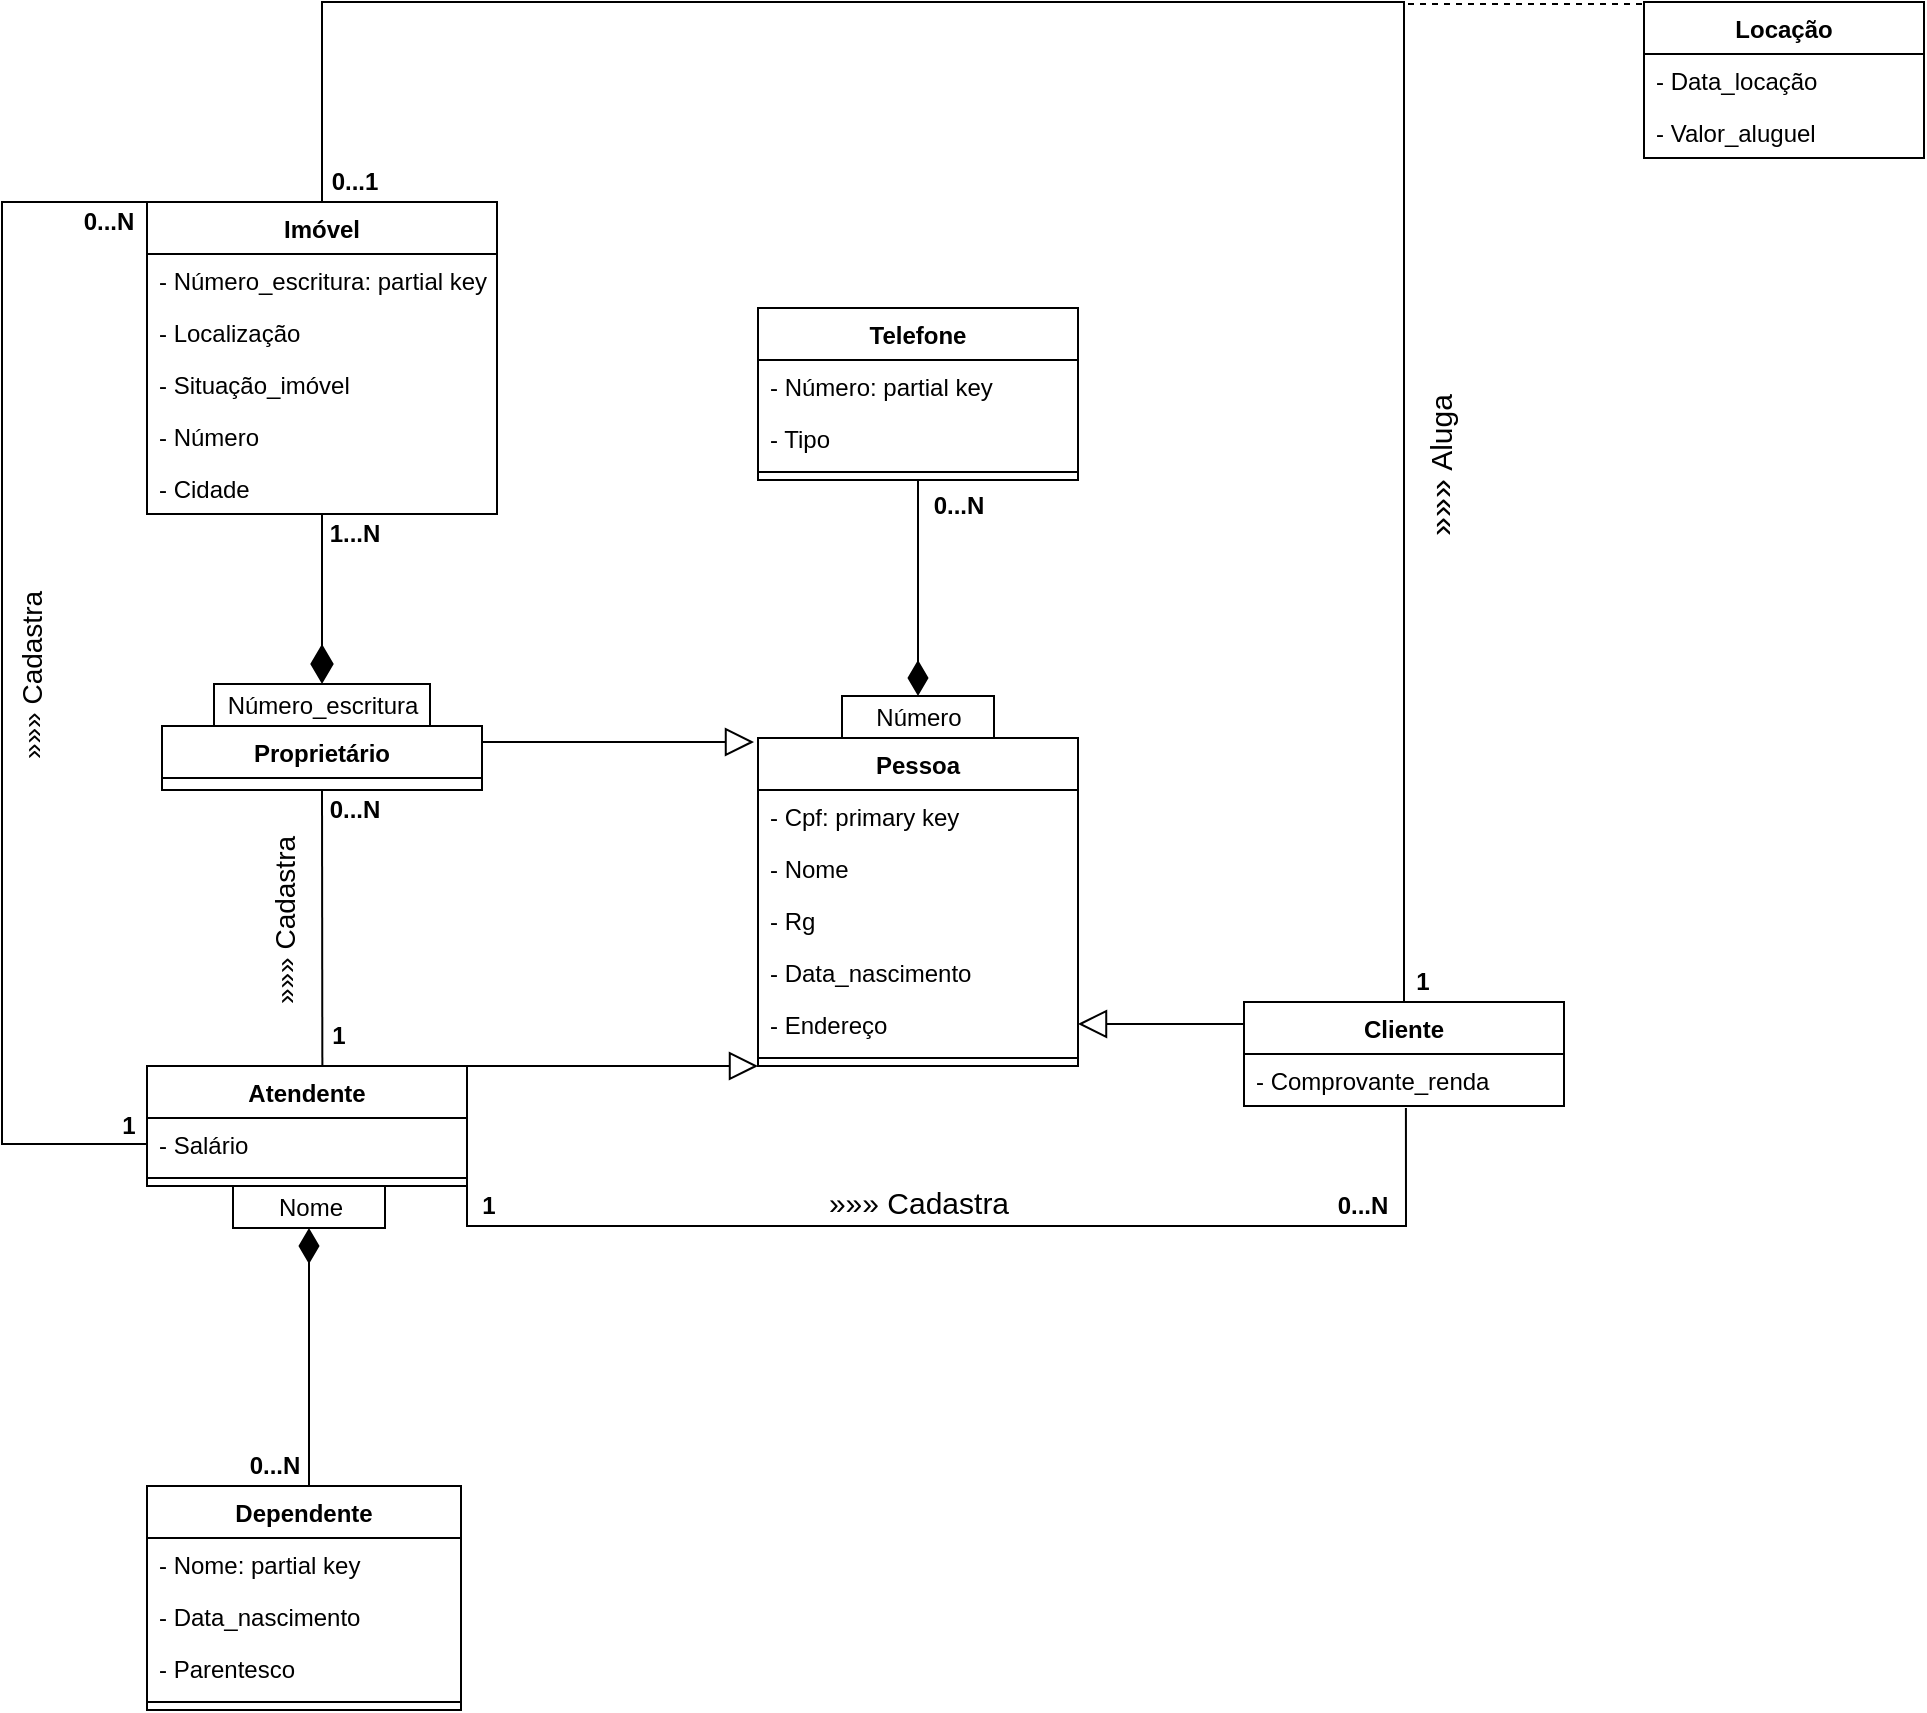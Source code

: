 <mxfile version="12.9.9" type="device"><diagram id="89AqyN9Fgb4NBVC13Tbi" name="Page-1"><mxGraphModel dx="3316" dy="822" grid="1" gridSize="10" guides="1" tooltips="1" connect="1" arrows="1" fold="1" page="1" pageScale="1" pageWidth="827" pageHeight="1169" math="0" shadow="0"><root><mxCell id="0"/><mxCell id="1" parent="0"/><mxCell id="GN1sQQxYRKIP4S92UfDZ-1" style="edgeStyle=orthogonalEdgeStyle;rounded=0;orthogonalLoop=1;jettySize=auto;html=1;entryX=0;entryY=1;entryDx=0;entryDy=0;endArrow=block;endFill=0;endSize=12;" parent="1" source="v8FaQC_urAOkk7mTQIcv-8" target="v8FaQC_urAOkk7mTQIcv-1" edge="1"><mxGeometry relative="1" as="geometry"><Array as="points"><mxPoint x="-780" y="602"/><mxPoint x="-780" y="602"/></Array><mxPoint x="-1100" y="602" as="targetPoint"/></mxGeometry></mxCell><mxCell id="v8FaQC_urAOkk7mTQIcv-18" style="edgeStyle=orthogonalEdgeStyle;rounded=0;orthogonalLoop=1;jettySize=auto;html=1;entryX=0.5;entryY=1;entryDx=0;entryDy=0;startSize=15;endArrow=diamondThin;endFill=1;endSize=15;" parent="1" source="v8FaQC_urAOkk7mTQIcv-13" target="v8FaQC_urAOkk7mTQIcv-17" edge="1"><mxGeometry relative="1" as="geometry"><Array as="points"><mxPoint x="-926" y="812"/></Array></mxGeometry></mxCell><mxCell id="tJ8mOcIdVf90PDD2G8Zy-51" value="Locação" style="swimlane;fontStyle=1;childLayout=stackLayout;horizontal=1;startSize=26;fillColor=none;horizontalStack=0;resizeParent=1;resizeParentMax=0;resizeLast=0;collapsible=1;marginBottom=0;strokeWidth=1;" parent="1" vertex="1"><mxGeometry x="-259" y="70" width="140" height="78" as="geometry"/></mxCell><mxCell id="tJ8mOcIdVf90PDD2G8Zy-52" value="- Data_locação" style="text;strokeColor=none;fillColor=none;align=left;verticalAlign=top;spacingLeft=4;spacingRight=4;overflow=hidden;rotatable=0;points=[[0,0.5],[1,0.5]];portConstraint=eastwest;" parent="tJ8mOcIdVf90PDD2G8Zy-51" vertex="1"><mxGeometry y="26" width="140" height="26" as="geometry"/></mxCell><mxCell id="tJ8mOcIdVf90PDD2G8Zy-56" value="- Valor_aluguel" style="text;strokeColor=none;fillColor=none;align=left;verticalAlign=top;spacingLeft=4;spacingRight=4;overflow=hidden;rotatable=0;points=[[0,0.5],[1,0.5]];portConstraint=eastwest;" parent="tJ8mOcIdVf90PDD2G8Zy-51" vertex="1"><mxGeometry y="52" width="140" height="26" as="geometry"/></mxCell><mxCell id="v8FaQC_urAOkk7mTQIcv-17" value="Nome" style="html=1;" parent="1" vertex="1"><mxGeometry x="-964.5" y="662" width="76" height="21" as="geometry"/></mxCell><mxCell id="v8FaQC_urAOkk7mTQIcv-19" value="0...N" style="text;html=1;align=center;verticalAlign=middle;resizable=0;points=[];autosize=1;fontStyle=1" parent="1" vertex="1"><mxGeometry x="-964.5" y="792" width="40" height="20" as="geometry"/></mxCell><mxCell id="v8FaQC_urAOkk7mTQIcv-54" style="edgeStyle=none;rounded=0;orthogonalLoop=1;jettySize=auto;html=1;startSize=12;endArrow=block;endFill=0;endSize=12;exitX=1;exitY=0.25;exitDx=0;exitDy=0;" parent="1" source="v8FaQC_urAOkk7mTQIcv-50" edge="1"><mxGeometry relative="1" as="geometry"><mxPoint x="-704" y="440" as="targetPoint"/><Array as="points"/></mxGeometry></mxCell><mxCell id="v8FaQC_urAOkk7mTQIcv-64" style="edgeStyle=none;rounded=0;orthogonalLoop=1;jettySize=auto;html=1;entryX=0.5;entryY=0;entryDx=0;entryDy=0;startSize=15;endArrow=diamondThin;endFill=1;endSize=15;" parent="1" source="v8FaQC_urAOkk7mTQIcv-58" target="v8FaQC_urAOkk7mTQIcv-63" edge="1"><mxGeometry relative="1" as="geometry"/></mxCell><mxCell id="v8FaQC_urAOkk7mTQIcv-63" value="Número" style="html=1;" parent="1" vertex="1"><mxGeometry x="-660" y="417" width="76" height="21" as="geometry"/></mxCell><mxCell id="v8FaQC_urAOkk7mTQIcv-65" value="0...N" style="text;html=1;align=center;verticalAlign=middle;resizable=0;points=[];autosize=1;fontStyle=1" parent="1" vertex="1"><mxGeometry x="-622" y="312" width="40" height="20" as="geometry"/></mxCell><mxCell id="tJ8mOcIdVf90PDD2G8Zy-7" style="edgeStyle=orthogonalEdgeStyle;rounded=0;orthogonalLoop=1;jettySize=auto;html=1;entryX=1;entryY=0.5;entryDx=0;entryDy=0;endArrow=block;endFill=0;endSize=12;exitX=0;exitY=0.25;exitDx=0;exitDy=0;" parent="1" source="tJ8mOcIdVf90PDD2G8Zy-1" target="v8FaQC_urAOkk7mTQIcv-57" edge="1"><mxGeometry relative="1" as="geometry"><Array as="points"><mxPoint x="-459" y="581"/></Array><mxPoint x="-449" y="448.029" as="sourcePoint"/><mxPoint x="-532" y="448" as="targetPoint"/></mxGeometry></mxCell><mxCell id="tJ8mOcIdVf90PDD2G8Zy-32" value="1...N" style="text;html=1;align=center;verticalAlign=middle;resizable=0;points=[];autosize=1;fontStyle=1" parent="1" vertex="1"><mxGeometry x="-924.5" y="326" width="40" height="20" as="geometry"/></mxCell><mxCell id="tJ8mOcIdVf90PDD2G8Zy-36" style="edgeStyle=orthogonalEdgeStyle;rounded=0;orthogonalLoop=1;jettySize=auto;html=1;startArrow=none;startFill=0;startSize=13;endArrow=diamondThin;endFill=1;endSize=17;entryX=0.5;entryY=0;entryDx=0;entryDy=0;" parent="1" source="tJ8mOcIdVf90PDD2G8Zy-9" target="tJ8mOcIdVf90PDD2G8Zy-37" edge="1"><mxGeometry relative="1" as="geometry"><mxPoint x="-930" y="382" as="targetPoint"/></mxGeometry></mxCell><mxCell id="tJ8mOcIdVf90PDD2G8Zy-37" value="Número_escritura" style="html=1;" parent="1" vertex="1"><mxGeometry x="-974" y="411" width="108" height="21" as="geometry"/></mxCell><mxCell id="tJ8mOcIdVf90PDD2G8Zy-44" style="rounded=0;orthogonalLoop=1;jettySize=auto;html=1;startArrow=none;startFill=0;startSize=13;endArrow=none;endFill=0;endSize=17;exitX=0.5;exitY=1;exitDx=0;exitDy=0;entryX=0.548;entryY=0.007;entryDx=0;entryDy=0;entryPerimeter=0;" parent="1" source="v8FaQC_urAOkk7mTQIcv-50" target="v8FaQC_urAOkk7mTQIcv-8" edge="1"><mxGeometry relative="1" as="geometry"><mxPoint x="-1133.002" y="559.995" as="sourcePoint"/><mxPoint x="-1007" y="602" as="targetPoint"/></mxGeometry></mxCell><mxCell id="tJ8mOcIdVf90PDD2G8Zy-47" style="rounded=0;orthogonalLoop=1;jettySize=auto;html=1;entryX=0;entryY=0;entryDx=0;entryDy=0;startArrow=none;startFill=0;startSize=13;endArrow=none;endFill=0;endSize=17;exitX=0;exitY=0.5;exitDx=0;exitDy=0;" parent="1" source="v8FaQC_urAOkk7mTQIcv-9" target="tJ8mOcIdVf90PDD2G8Zy-9" edge="1"><mxGeometry relative="1" as="geometry"><mxPoint x="-1134.024" y="535.005" as="sourcePoint"/><Array as="points"><mxPoint x="-1080" y="641"/><mxPoint x="-1080" y="470"/><mxPoint x="-1080" y="320"/><mxPoint x="-1080" y="260"/><mxPoint x="-1080" y="170"/><mxPoint x="-1040" y="170"/></Array></mxGeometry></mxCell><mxCell id="tJ8mOcIdVf90PDD2G8Zy-48" style="edgeStyle=orthogonalEdgeStyle;rounded=0;orthogonalLoop=1;jettySize=auto;html=1;entryX=0.506;entryY=1.038;entryDx=0;entryDy=0;entryPerimeter=0;startArrow=none;startFill=0;startSize=13;endArrow=none;endFill=0;endSize=17;exitX=1;exitY=1;exitDx=0;exitDy=0;" parent="1" source="v8FaQC_urAOkk7mTQIcv-8" target="tJ8mOcIdVf90PDD2G8Zy-6" edge="1"><mxGeometry relative="1" as="geometry"/></mxCell><mxCell id="tJ8mOcIdVf90PDD2G8Zy-49" style="edgeStyle=none;rounded=0;orthogonalLoop=1;jettySize=auto;html=1;entryX=0.5;entryY=0;entryDx=0;entryDy=0;startArrow=none;startFill=0;startSize=13;endArrow=none;endFill=0;endSize=17;" parent="1" source="tJ8mOcIdVf90PDD2G8Zy-1" target="tJ8mOcIdVf90PDD2G8Zy-9" edge="1"><mxGeometry relative="1" as="geometry"><Array as="points"><mxPoint x="-379" y="70"/><mxPoint x="-920" y="70"/></Array></mxGeometry></mxCell><mxCell id="tJ8mOcIdVf90PDD2G8Zy-1" value="Cliente" style="swimlane;fontStyle=1;align=center;verticalAlign=top;childLayout=stackLayout;horizontal=1;startSize=26;horizontalStack=0;resizeParent=1;resizeParentMax=0;resizeLast=0;collapsible=1;marginBottom=0;" parent="1" vertex="1"><mxGeometry x="-459" y="570" width="160" height="52" as="geometry"/></mxCell><mxCell id="tJ8mOcIdVf90PDD2G8Zy-6" value="- Comprovante_renda" style="text;strokeColor=none;fillColor=none;align=left;verticalAlign=top;spacingLeft=4;spacingRight=4;overflow=hidden;rotatable=0;points=[[0,0.5],[1,0.5]];portConstraint=eastwest;" parent="tJ8mOcIdVf90PDD2G8Zy-1" vertex="1"><mxGeometry y="26" width="160" height="26" as="geometry"/></mxCell><mxCell id="v8FaQC_urAOkk7mTQIcv-1" value="Pessoa" style="swimlane;fontStyle=1;align=center;verticalAlign=top;childLayout=stackLayout;horizontal=1;startSize=26;horizontalStack=0;resizeParent=1;resizeParentMax=0;resizeLast=0;collapsible=1;marginBottom=0;" parent="1" vertex="1"><mxGeometry x="-702" y="438" width="160" height="164" as="geometry"/></mxCell><mxCell id="v8FaQC_urAOkk7mTQIcv-2" value="- Cpf: primary key" style="text;strokeColor=none;fillColor=none;align=left;verticalAlign=top;spacingLeft=4;spacingRight=4;overflow=hidden;rotatable=0;points=[[0,0.5],[1,0.5]];portConstraint=eastwest;" parent="v8FaQC_urAOkk7mTQIcv-1" vertex="1"><mxGeometry y="26" width="160" height="26" as="geometry"/></mxCell><mxCell id="v8FaQC_urAOkk7mTQIcv-5" value="- Nome" style="text;strokeColor=none;fillColor=none;align=left;verticalAlign=top;spacingLeft=4;spacingRight=4;overflow=hidden;rotatable=0;points=[[0,0.5],[1,0.5]];portConstraint=eastwest;" parent="v8FaQC_urAOkk7mTQIcv-1" vertex="1"><mxGeometry y="52" width="160" height="26" as="geometry"/></mxCell><mxCell id="v8FaQC_urAOkk7mTQIcv-6" value="- Rg" style="text;strokeColor=none;fillColor=none;align=left;verticalAlign=top;spacingLeft=4;spacingRight=4;overflow=hidden;rotatable=0;points=[[0,0.5],[1,0.5]];portConstraint=eastwest;" parent="v8FaQC_urAOkk7mTQIcv-1" vertex="1"><mxGeometry y="78" width="160" height="26" as="geometry"/></mxCell><mxCell id="v8FaQC_urAOkk7mTQIcv-7" value="- Data_nascimento" style="text;strokeColor=none;fillColor=none;align=left;verticalAlign=top;spacingLeft=4;spacingRight=4;overflow=hidden;rotatable=0;points=[[0,0.5],[1,0.5]];portConstraint=eastwest;" parent="v8FaQC_urAOkk7mTQIcv-1" vertex="1"><mxGeometry y="104" width="160" height="26" as="geometry"/></mxCell><mxCell id="v8FaQC_urAOkk7mTQIcv-57" value="- Endereço" style="text;strokeColor=none;fillColor=none;align=left;verticalAlign=top;spacingLeft=4;spacingRight=4;overflow=hidden;rotatable=0;points=[[0,0.5],[1,0.5]];portConstraint=eastwest;" parent="v8FaQC_urAOkk7mTQIcv-1" vertex="1"><mxGeometry y="130" width="160" height="26" as="geometry"/></mxCell><mxCell id="v8FaQC_urAOkk7mTQIcv-3" value="" style="line;strokeWidth=1;fillColor=none;align=left;verticalAlign=middle;spacingTop=-1;spacingLeft=3;spacingRight=3;rotatable=0;labelPosition=right;points=[];portConstraint=eastwest;" parent="v8FaQC_urAOkk7mTQIcv-1" vertex="1"><mxGeometry y="156" width="160" height="8" as="geometry"/></mxCell><mxCell id="v8FaQC_urAOkk7mTQIcv-58" value="Telefone" style="swimlane;fontStyle=1;align=center;verticalAlign=top;childLayout=stackLayout;horizontal=1;startSize=26;horizontalStack=0;resizeParent=1;resizeParentMax=0;resizeLast=0;collapsible=1;marginBottom=0;" parent="1" vertex="1"><mxGeometry x="-702" y="223" width="160" height="86" as="geometry"/></mxCell><mxCell id="v8FaQC_urAOkk7mTQIcv-59" value="- Número: partial key" style="text;strokeColor=none;fillColor=none;align=left;verticalAlign=top;spacingLeft=4;spacingRight=4;overflow=hidden;rotatable=0;points=[[0,0.5],[1,0.5]];portConstraint=eastwest;" parent="v8FaQC_urAOkk7mTQIcv-58" vertex="1"><mxGeometry y="26" width="160" height="26" as="geometry"/></mxCell><mxCell id="v8FaQC_urAOkk7mTQIcv-62" value="- Tipo" style="text;strokeColor=none;fillColor=none;align=left;verticalAlign=top;spacingLeft=4;spacingRight=4;overflow=hidden;rotatable=0;points=[[0,0.5],[1,0.5]];portConstraint=eastwest;" parent="v8FaQC_urAOkk7mTQIcv-58" vertex="1"><mxGeometry y="52" width="160" height="26" as="geometry"/></mxCell><mxCell id="v8FaQC_urAOkk7mTQIcv-60" value="" style="line;strokeWidth=1;fillColor=none;align=left;verticalAlign=middle;spacingTop=-1;spacingLeft=3;spacingRight=3;rotatable=0;labelPosition=right;points=[];portConstraint=eastwest;" parent="v8FaQC_urAOkk7mTQIcv-58" vertex="1"><mxGeometry y="78" width="160" height="8" as="geometry"/></mxCell><mxCell id="v8FaQC_urAOkk7mTQIcv-50" value="Proprietário" style="swimlane;fontStyle=1;align=center;verticalAlign=top;childLayout=stackLayout;horizontal=1;startSize=26;horizontalStack=0;resizeParent=1;resizeParentMax=0;resizeLast=0;collapsible=1;marginBottom=0;" parent="1" vertex="1"><mxGeometry x="-1000" y="432" width="160" height="32" as="geometry"/></mxCell><mxCell id="tJ8mOcIdVf90PDD2G8Zy-9" value="Imóvel" style="swimlane;fontStyle=1;align=center;verticalAlign=top;childLayout=stackLayout;horizontal=1;startSize=26;horizontalStack=0;resizeParent=1;resizeParentMax=0;resizeLast=0;collapsible=1;marginBottom=0;" parent="1" vertex="1"><mxGeometry x="-1007.5" y="170" width="175" height="156" as="geometry"/></mxCell><mxCell id="tJ8mOcIdVf90PDD2G8Zy-35" value="- Número_escritura: partial key" style="text;strokeColor=none;fillColor=none;align=left;verticalAlign=top;spacingLeft=4;spacingRight=4;overflow=hidden;rotatable=0;points=[[0,0.5],[1,0.5]];portConstraint=eastwest;" parent="tJ8mOcIdVf90PDD2G8Zy-9" vertex="1"><mxGeometry y="26" width="175" height="26" as="geometry"/></mxCell><mxCell id="tJ8mOcIdVf90PDD2G8Zy-34" value="- Localização" style="text;strokeColor=none;fillColor=none;align=left;verticalAlign=top;spacingLeft=4;spacingRight=4;overflow=hidden;rotatable=0;points=[[0,0.5],[1,0.5]];portConstraint=eastwest;" parent="tJ8mOcIdVf90PDD2G8Zy-9" vertex="1"><mxGeometry y="52" width="175" height="26" as="geometry"/></mxCell><mxCell id="tJ8mOcIdVf90PDD2G8Zy-10" value="- Situação_imóvel" style="text;strokeColor=none;fillColor=none;align=left;verticalAlign=top;spacingLeft=4;spacingRight=4;overflow=hidden;rotatable=0;points=[[0,0.5],[1,0.5]];portConstraint=eastwest;" parent="tJ8mOcIdVf90PDD2G8Zy-9" vertex="1"><mxGeometry y="78" width="175" height="26" as="geometry"/></mxCell><mxCell id="tJ8mOcIdVf90PDD2G8Zy-12" value="- Número" style="text;strokeColor=none;fillColor=none;align=left;verticalAlign=top;spacingLeft=4;spacingRight=4;overflow=hidden;rotatable=0;points=[[0,0.5],[1,0.5]];portConstraint=eastwest;" parent="tJ8mOcIdVf90PDD2G8Zy-9" vertex="1"><mxGeometry y="104" width="175" height="26" as="geometry"/></mxCell><mxCell id="tJ8mOcIdVf90PDD2G8Zy-13" value="- Cidade" style="text;strokeColor=none;fillColor=none;align=left;verticalAlign=top;spacingLeft=4;spacingRight=4;overflow=hidden;rotatable=0;points=[[0,0.5],[1,0.5]];portConstraint=eastwest;" parent="tJ8mOcIdVf90PDD2G8Zy-9" vertex="1"><mxGeometry y="130" width="175" height="26" as="geometry"/></mxCell><mxCell id="v8FaQC_urAOkk7mTQIcv-8" value="Atendente" style="swimlane;fontStyle=1;align=center;verticalAlign=top;childLayout=stackLayout;horizontal=1;startSize=26;horizontalStack=0;resizeParent=1;resizeParentMax=0;resizeLast=0;collapsible=1;marginBottom=0;" parent="1" vertex="1"><mxGeometry x="-1007.5" y="602" width="160" height="60" as="geometry"/></mxCell><mxCell id="v8FaQC_urAOkk7mTQIcv-9" value="- Salário" style="text;strokeColor=none;fillColor=none;align=left;verticalAlign=top;spacingLeft=4;spacingRight=4;overflow=hidden;rotatable=0;points=[[0,0.5],[1,0.5]];portConstraint=eastwest;" parent="v8FaQC_urAOkk7mTQIcv-8" vertex="1"><mxGeometry y="26" width="160" height="26" as="geometry"/></mxCell><mxCell id="v8FaQC_urAOkk7mTQIcv-10" value="" style="line;strokeWidth=1;fillColor=none;align=left;verticalAlign=middle;spacingTop=-1;spacingLeft=3;spacingRight=3;rotatable=0;labelPosition=right;points=[];portConstraint=eastwest;" parent="v8FaQC_urAOkk7mTQIcv-8" vertex="1"><mxGeometry y="52" width="160" height="8" as="geometry"/></mxCell><mxCell id="v8FaQC_urAOkk7mTQIcv-13" value="Dependente" style="swimlane;fontStyle=1;align=center;verticalAlign=top;childLayout=stackLayout;horizontal=1;startSize=26;horizontalStack=0;resizeParent=1;resizeParentMax=0;resizeLast=0;collapsible=1;marginBottom=0;" parent="1" vertex="1"><mxGeometry x="-1007.5" y="812" width="157" height="112" as="geometry"/></mxCell><mxCell id="v8FaQC_urAOkk7mTQIcv-14" value="- Nome: partial key" style="text;strokeColor=none;fillColor=none;align=left;verticalAlign=top;spacingLeft=4;spacingRight=4;overflow=hidden;rotatable=0;points=[[0,0.5],[1,0.5]];portConstraint=eastwest;" parent="v8FaQC_urAOkk7mTQIcv-13" vertex="1"><mxGeometry y="26" width="157" height="26" as="geometry"/></mxCell><mxCell id="v8FaQC_urAOkk7mTQIcv-20" value="- Data_nascimento" style="text;strokeColor=none;fillColor=none;align=left;verticalAlign=top;spacingLeft=4;spacingRight=4;overflow=hidden;rotatable=0;points=[[0,0.5],[1,0.5]];portConstraint=eastwest;" parent="v8FaQC_urAOkk7mTQIcv-13" vertex="1"><mxGeometry y="52" width="157" height="26" as="geometry"/></mxCell><mxCell id="v8FaQC_urAOkk7mTQIcv-21" value="- Parentesco" style="text;strokeColor=none;fillColor=none;align=left;verticalAlign=top;spacingLeft=4;spacingRight=4;overflow=hidden;rotatable=0;points=[[0,0.5],[1,0.5]];portConstraint=eastwest;" parent="v8FaQC_urAOkk7mTQIcv-13" vertex="1"><mxGeometry y="78" width="157" height="26" as="geometry"/></mxCell><mxCell id="v8FaQC_urAOkk7mTQIcv-15" value="" style="line;strokeWidth=1;fillColor=none;align=left;verticalAlign=middle;spacingTop=-1;spacingLeft=3;spacingRight=3;rotatable=0;labelPosition=right;points=[];portConstraint=eastwest;" parent="v8FaQC_urAOkk7mTQIcv-13" vertex="1"><mxGeometry y="104" width="157" height="8" as="geometry"/></mxCell><mxCell id="tJ8mOcIdVf90PDD2G8Zy-50" value="&lt;font style=&quot;font-size: 17px&quot;&gt;»»»&lt;/font&gt;&lt;font style=&quot;font-size: 15px&quot;&gt;&amp;nbsp;Aluga&lt;/font&gt;" style="text;html=1;align=center;verticalAlign=middle;resizable=0;points=[];autosize=1;rotation=-90;fontSize=15;" parent="1" vertex="1"><mxGeometry x="-405" y="292" width="90" height="20" as="geometry"/></mxCell><mxCell id="tJ8mOcIdVf90PDD2G8Zy-55" style="edgeStyle=none;rounded=0;orthogonalLoop=1;jettySize=auto;html=1;startArrow=none;startFill=0;startSize=13;endArrow=none;endFill=0;endSize=17;dashed=1;" parent="1" edge="1"><mxGeometry relative="1" as="geometry"><mxPoint x="-380" y="71" as="targetPoint"/><mxPoint x="-260.0" y="71" as="sourcePoint"/></mxGeometry></mxCell><mxCell id="tJ8mOcIdVf90PDD2G8Zy-57" value="1" style="text;html=1;align=center;verticalAlign=middle;resizable=0;points=[];autosize=1;fontStyle=1" parent="1" vertex="1"><mxGeometry x="-380" y="550" width="20" height="20" as="geometry"/></mxCell><mxCell id="tJ8mOcIdVf90PDD2G8Zy-59" value="0...1" style="text;html=1;align=center;verticalAlign=middle;resizable=0;points=[];autosize=1;fontStyle=1" parent="1" vertex="1"><mxGeometry x="-924.5" y="150" width="40" height="20" as="geometry"/></mxCell><mxCell id="tJ8mOcIdVf90PDD2G8Zy-60" value="0...N" style="text;html=1;align=center;verticalAlign=middle;resizable=0;points=[];autosize=1;fontStyle=1" parent="1" vertex="1"><mxGeometry x="-420" y="662" width="40" height="20" as="geometry"/></mxCell><mxCell id="tJ8mOcIdVf90PDD2G8Zy-62" value="1" style="text;html=1;align=center;verticalAlign=middle;resizable=0;points=[];autosize=1;fontStyle=1" parent="1" vertex="1"><mxGeometry x="-922.5" y="577" width="20" height="20" as="geometry"/></mxCell><mxCell id="tJ8mOcIdVf90PDD2G8Zy-64" value="0...N" style="text;html=1;align=center;verticalAlign=middle;resizable=0;points=[];autosize=1;fontStyle=1" parent="1" vertex="1"><mxGeometry x="-1047.5" y="170" width="40" height="20" as="geometry"/></mxCell><mxCell id="tJ8mOcIdVf90PDD2G8Zy-65" value="&lt;font style=&quot;font-size: 15px&quot;&gt;»»» Cadastra&lt;/font&gt;" style="text;html=1;align=center;verticalAlign=middle;resizable=0;points=[];autosize=1;rotation=0;fontSize=15;" parent="1" vertex="1"><mxGeometry x="-677" y="660" width="110" height="20" as="geometry"/></mxCell><mxCell id="tJ8mOcIdVf90PDD2G8Zy-70" value="1" style="text;html=1;align=center;verticalAlign=middle;resizable=0;points=[];autosize=1;fontStyle=1" parent="1" vertex="1"><mxGeometry x="-847.5" y="662" width="20" height="20" as="geometry"/></mxCell><mxCell id="tJ8mOcIdVf90PDD2G8Zy-78" value="&lt;font style=&quot;font-size: 14px;&quot;&gt;»»» &lt;/font&gt;&lt;font style=&quot;font-size: 14px;&quot;&gt;Cadastra&lt;/font&gt;" style="text;html=1;align=center;verticalAlign=middle;resizable=0;points=[];autosize=1;rotation=-90;fontSize=14;" parent="1" vertex="1"><mxGeometry x="-988.5" y="520" width="100" height="20" as="geometry"/></mxCell><mxCell id="tJ8mOcIdVf90PDD2G8Zy-81" value="0...N" style="text;html=1;align=center;verticalAlign=middle;resizable=0;points=[];autosize=1;fontStyle=1" parent="1" vertex="1"><mxGeometry x="-924.5" y="464" width="40" height="20" as="geometry"/></mxCell><mxCell id="tJ8mOcIdVf90PDD2G8Zy-82" value="&lt;font style=&quot;font-size: 14px;&quot;&gt;»»» &lt;/font&gt;&lt;font style=&quot;font-size: 14px;&quot;&gt;Cadastra&lt;/font&gt;" style="text;html=1;align=center;verticalAlign=middle;resizable=0;points=[];autosize=1;rotation=-90;fontSize=14;" parent="1" vertex="1"><mxGeometry x="-1115" y="397" width="100" height="20" as="geometry"/></mxCell><mxCell id="tJ8mOcIdVf90PDD2G8Zy-83" value="1" style="text;html=1;align=center;verticalAlign=middle;resizable=0;points=[];autosize=1;fontStyle=1" parent="1" vertex="1"><mxGeometry x="-1027.5" y="622" width="20" height="20" as="geometry"/></mxCell></root></mxGraphModel></diagram></mxfile>